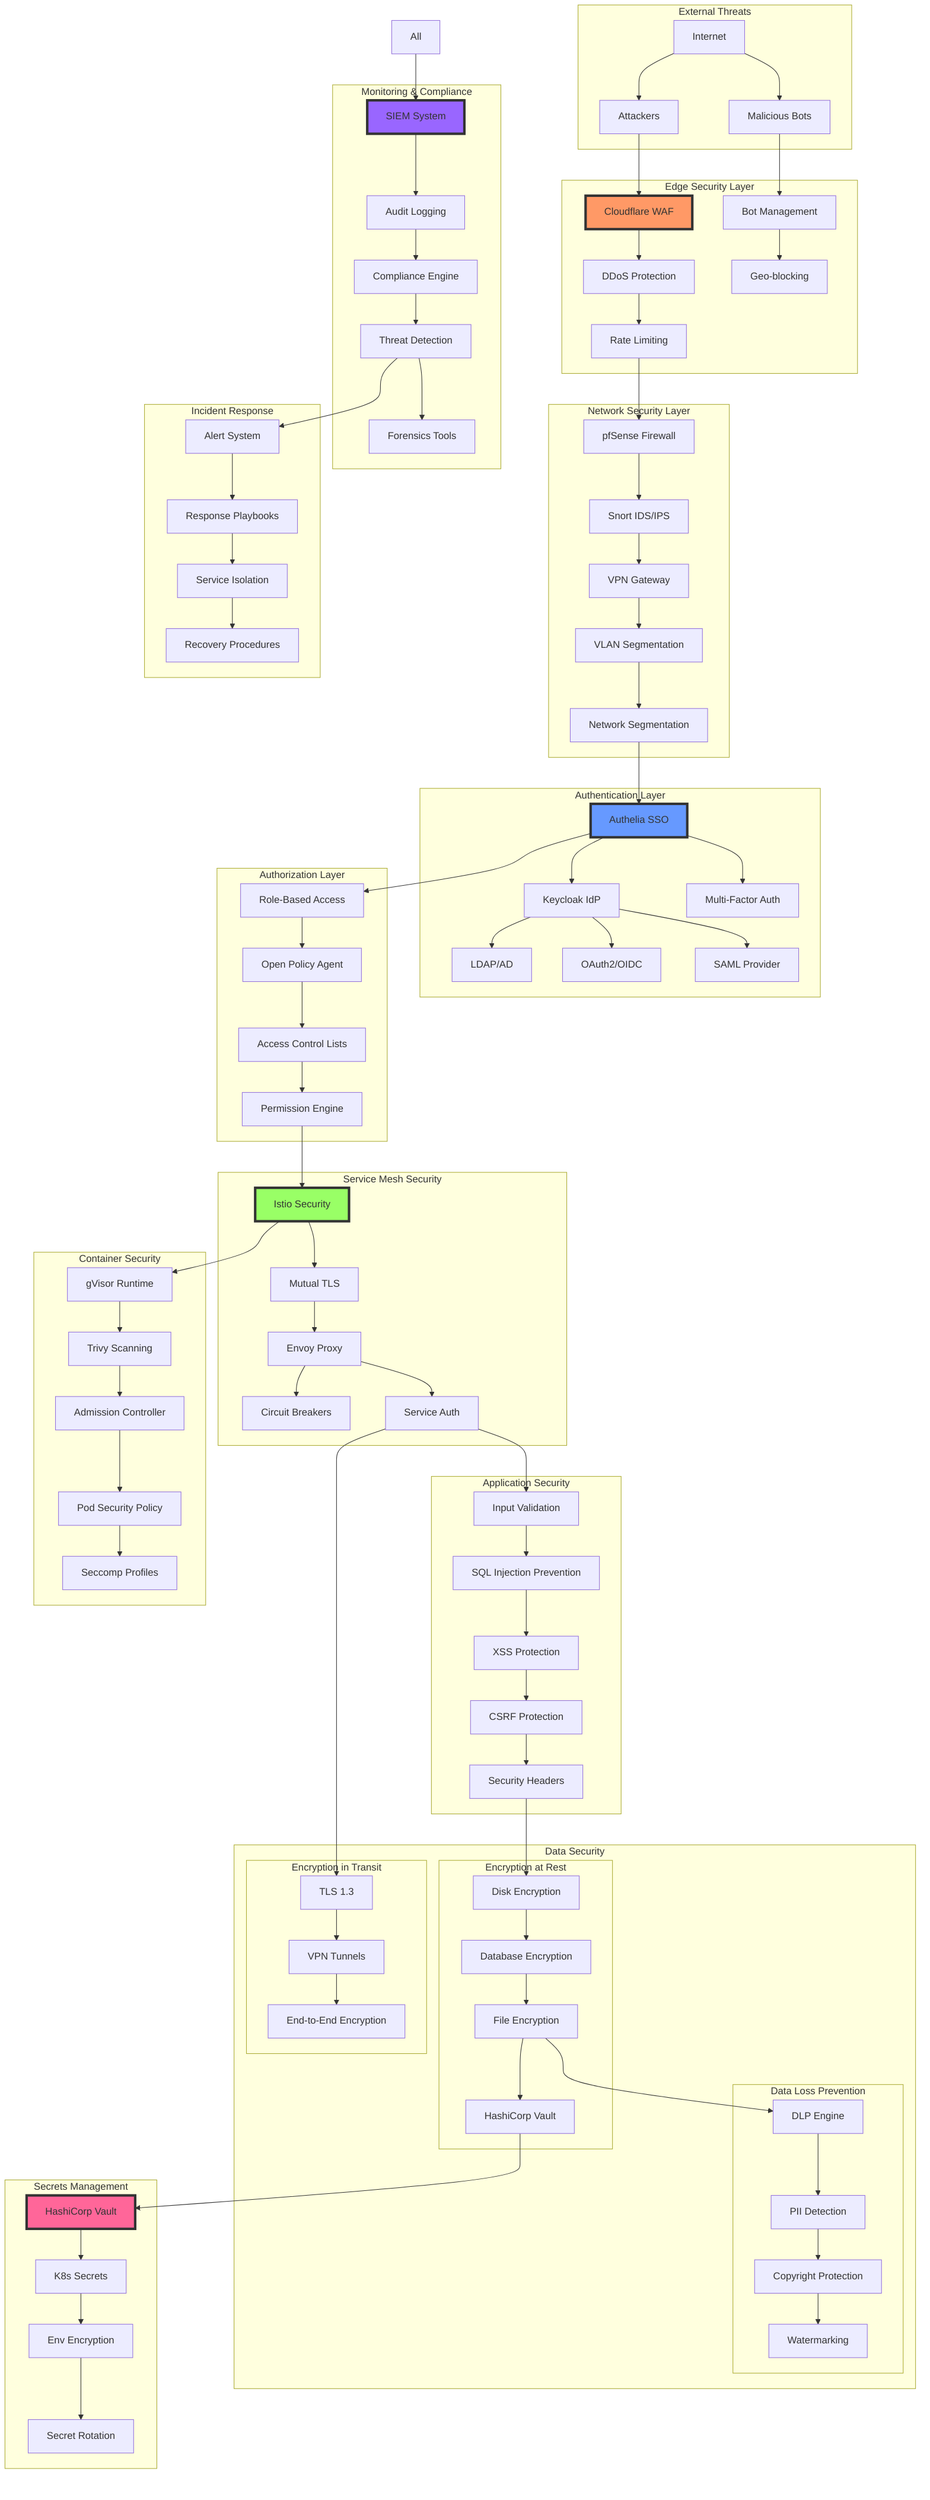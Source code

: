 graph TB
    subgraph "External Threats"
        Internet[Internet]
        Attackers[Attackers]
        Bots[Malicious Bots]
    end

    subgraph "Edge Security Layer"
        CF_WAF[Cloudflare WAF]
        CF_DDoS[DDoS Protection]
        CF_Bot[Bot Management]
        CF_RL[Rate Limiting]
        GeoBlock[Geo-blocking]
    end

    subgraph "Network Security Layer"
        FW[pfSense Firewall]
        IDS_IPS[Snort IDS/IPS]
        VPN_GW[VPN Gateway]
        VLAN[VLAN Segmentation]
        NetSeg[Network Segmentation]
    end

    subgraph "Authentication Layer"
        Authelia[Authelia SSO]
        Keycloak[Keycloak IdP]
        MFA[Multi-Factor Auth]
        LDAP[LDAP/AD]
        OAuth[OAuth2/OIDC]
        SAML[SAML Provider]
    end

    subgraph "Authorization Layer"
        RBAC[Role-Based Access]
        OPA[Open Policy Agent]
        ACL[Access Control Lists]
        Permissions[Permission Engine]
    end

    subgraph "Service Mesh Security"
        Istio[Istio Security]
        mTLS[Mutual TLS]
        Envoy[Envoy Proxy]
        CircuitBreaker[Circuit Breakers]
        ServiceAuth[Service Auth]
    end

    subgraph "Application Security"
        InputVal[Input Validation]
        SQLInj[SQL Injection Prevention]
        XSS[XSS Protection]
        CSRF[CSRF Protection]
        SecHeaders[Security Headers]
    end

    subgraph "Data Security"
        subgraph "Encryption at Rest"
            DiskEnc[Disk Encryption]
            DBEnc[Database Encryption]
            FileEnc[File Encryption]
            KeyVault[HashiCorp Vault]
        end
        
        subgraph "Encryption in Transit"
            TLS13[TLS 1.3]
            VPNTunnel[VPN Tunnels]
            E2E[End-to-End Encryption]
        end
        
        subgraph "Data Loss Prevention"
            DLP[DLP Engine]
            PII[PII Detection]
            Copyright[Copyright Protection]
            Watermark[Watermarking]
        end
    end

    subgraph "Container Security"
        RuntimeSec[gVisor Runtime]
        ImageScan[Trivy Scanning]
        AdmissionCtrl[Admission Controller]
        PodPolicy[Pod Security Policy]
        SecComp[Seccomp Profiles]
    end

    subgraph "Secrets Management"
        Vault[HashiCorp Vault]
        K8sSecrets[K8s Secrets]
        EnvEncrypt[Env Encryption]
        RotationEngine[Secret Rotation]
    end

    subgraph "Monitoring & Compliance"
        SIEM[SIEM System]
        AuditLogs[Audit Logging]
        Compliance[Compliance Engine]
        ThreatDetect[Threat Detection]
        Forensics[Forensics Tools]
    end

    subgraph "Incident Response"
        AlertSystem[Alert System]
        Playbooks[Response Playbooks]
        Isolation[Service Isolation]
        Recovery[Recovery Procedures]
    end

    %% Threat Flow
    Internet --> Attackers
    Internet --> Bots
    Attackers --> CF_WAF
    Bots --> CF_Bot

    %% Edge Security
    CF_WAF --> CF_DDoS
    CF_DDoS --> CF_RL
    CF_Bot --> GeoBlock
    CF_RL --> FW

    %% Network Security
    FW --> IDS_IPS
    IDS_IPS --> VPN_GW
    VPN_GW --> VLAN
    VLAN --> NetSeg

    %% Authentication Flow
    NetSeg --> Authelia
    Authelia --> Keycloak
    Authelia --> MFA
    Keycloak --> LDAP
    Keycloak --> OAuth
    Keycloak --> SAML

    %% Authorization
    Authelia --> RBAC
    RBAC --> OPA
    OPA --> ACL
    ACL --> Permissions

    %% Service Mesh
    Permissions --> Istio
    Istio --> mTLS
    mTLS --> Envoy
    Envoy --> CircuitBreaker
    Envoy --> ServiceAuth

    %% Application Security
    ServiceAuth --> InputVal
    InputVal --> SQLInj
    SQLInj --> XSS
    XSS --> CSRF
    CSRF --> SecHeaders

    %% Data Encryption
    SecHeaders --> DiskEnc
    DiskEnc --> DBEnc
    DBEnc --> FileEnc
    FileEnc --> KeyVault

    %% Transit Encryption
    ServiceAuth --> TLS13
    TLS13 --> VPNTunnel
    VPNTunnel --> E2E

    %% DLP
    FileEnc --> DLP
    DLP --> PII
    PII --> Copyright
    Copyright --> Watermark

    %% Container Security
    Istio --> RuntimeSec
    RuntimeSec --> ImageScan
    ImageScan --> AdmissionCtrl
    AdmissionCtrl --> PodPolicy
    PodPolicy --> SecComp

    %% Secrets
    KeyVault --> Vault
    Vault --> K8sSecrets
    K8sSecrets --> EnvEncrypt
    EnvEncrypt --> RotationEngine

    %% Monitoring
    All --> SIEM
    SIEM --> AuditLogs
    AuditLogs --> Compliance
    Compliance --> ThreatDetect
    ThreatDetect --> Forensics

    %% Incident Response
    ThreatDetect --> AlertSystem
    AlertSystem --> Playbooks
    Playbooks --> Isolation
    Isolation --> Recovery

    style CF_WAF fill:#f96,stroke:#333,stroke-width:4px
    style Authelia fill:#69f,stroke:#333,stroke-width:4px
    style Istio fill:#9f6,stroke:#333,stroke-width:4px
    style Vault fill:#f69,stroke:#333,stroke-width:4px
    style SIEM fill:#96f,stroke:#333,stroke-width:4px